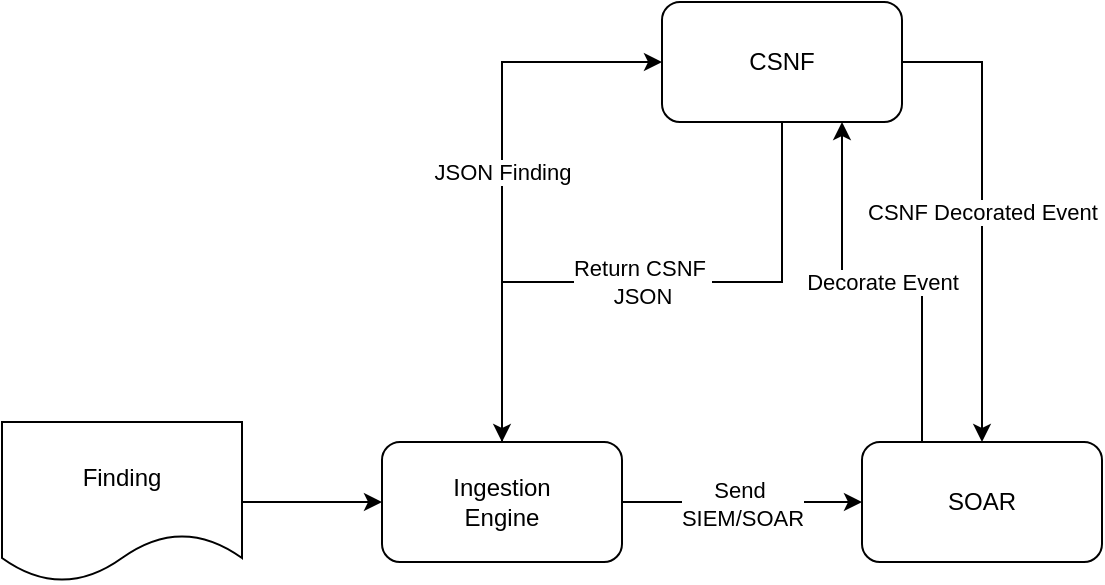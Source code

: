 <mxfile version="16.5.1" type="device"><diagram id="ZZHiEF1fO_HFSS_KXIO_" name="Page-1"><mxGraphModel dx="781" dy="513" grid="1" gridSize="10" guides="1" tooltips="1" connect="1" arrows="1" fold="1" page="1" pageScale="1" pageWidth="850" pageHeight="1100" math="0" shadow="0"><root><mxCell id="0"/><mxCell id="1" parent="0"/><mxCell id="W3Qlp23DotQPLJr-NL1g-7" value="Return CSNF&amp;nbsp;&lt;br&gt;JSON" style="edgeStyle=orthogonalEdgeStyle;rounded=0;orthogonalLoop=1;jettySize=auto;html=1;exitX=0.5;exitY=1;exitDx=0;exitDy=0;" edge="1" parent="1" source="W3Qlp23DotQPLJr-NL1g-1" target="W3Qlp23DotQPLJr-NL1g-2"><mxGeometry relative="1" as="geometry"/></mxCell><mxCell id="W3Qlp23DotQPLJr-NL1g-11" value="CSNF Decorated Event" style="edgeStyle=orthogonalEdgeStyle;rounded=0;orthogonalLoop=1;jettySize=auto;html=1;exitX=1;exitY=0.5;exitDx=0;exitDy=0;" edge="1" parent="1" source="W3Qlp23DotQPLJr-NL1g-1" target="W3Qlp23DotQPLJr-NL1g-3"><mxGeometry relative="1" as="geometry"/></mxCell><mxCell id="W3Qlp23DotQPLJr-NL1g-1" value="CSNF" style="rounded=1;whiteSpace=wrap;html=1;" vertex="1" parent="1"><mxGeometry x="340" y="200" width="120" height="60" as="geometry"/></mxCell><mxCell id="W3Qlp23DotQPLJr-NL1g-4" value="JSON Finding" style="edgeStyle=orthogonalEdgeStyle;rounded=0;orthogonalLoop=1;jettySize=auto;html=1;entryX=0;entryY=0.5;entryDx=0;entryDy=0;exitX=0.5;exitY=0;exitDx=0;exitDy=0;" edge="1" parent="1" source="W3Qlp23DotQPLJr-NL1g-2" target="W3Qlp23DotQPLJr-NL1g-1"><mxGeometry relative="1" as="geometry"/></mxCell><mxCell id="W3Qlp23DotQPLJr-NL1g-8" value="Send&amp;nbsp;&lt;br&gt;SIEM/SOAR" style="edgeStyle=orthogonalEdgeStyle;rounded=0;orthogonalLoop=1;jettySize=auto;html=1;" edge="1" parent="1" source="W3Qlp23DotQPLJr-NL1g-2"><mxGeometry relative="1" as="geometry"><mxPoint x="440" y="450" as="targetPoint"/></mxGeometry></mxCell><mxCell id="W3Qlp23DotQPLJr-NL1g-2" value="Ingestion&lt;br&gt;Engine" style="rounded=1;whiteSpace=wrap;html=1;" vertex="1" parent="1"><mxGeometry x="200" y="420" width="120" height="60" as="geometry"/></mxCell><mxCell id="W3Qlp23DotQPLJr-NL1g-9" value="Decorate Event" style="edgeStyle=orthogonalEdgeStyle;rounded=0;orthogonalLoop=1;jettySize=auto;html=1;entryX=0.75;entryY=1;entryDx=0;entryDy=0;exitX=0.25;exitY=0;exitDx=0;exitDy=0;" edge="1" parent="1" source="W3Qlp23DotQPLJr-NL1g-3" target="W3Qlp23DotQPLJr-NL1g-1"><mxGeometry relative="1" as="geometry"/></mxCell><mxCell id="W3Qlp23DotQPLJr-NL1g-3" value="SOAR" style="rounded=1;whiteSpace=wrap;html=1;" vertex="1" parent="1"><mxGeometry x="440" y="420" width="120" height="60" as="geometry"/></mxCell><mxCell id="W3Qlp23DotQPLJr-NL1g-6" style="edgeStyle=orthogonalEdgeStyle;rounded=0;orthogonalLoop=1;jettySize=auto;html=1;entryX=0;entryY=0.5;entryDx=0;entryDy=0;" edge="1" parent="1" source="W3Qlp23DotQPLJr-NL1g-5" target="W3Qlp23DotQPLJr-NL1g-2"><mxGeometry relative="1" as="geometry"/></mxCell><mxCell id="W3Qlp23DotQPLJr-NL1g-5" value="Finding" style="shape=document;whiteSpace=wrap;html=1;boundedLbl=1;" vertex="1" parent="1"><mxGeometry x="10" y="410" width="120" height="80" as="geometry"/></mxCell></root></mxGraphModel></diagram></mxfile>